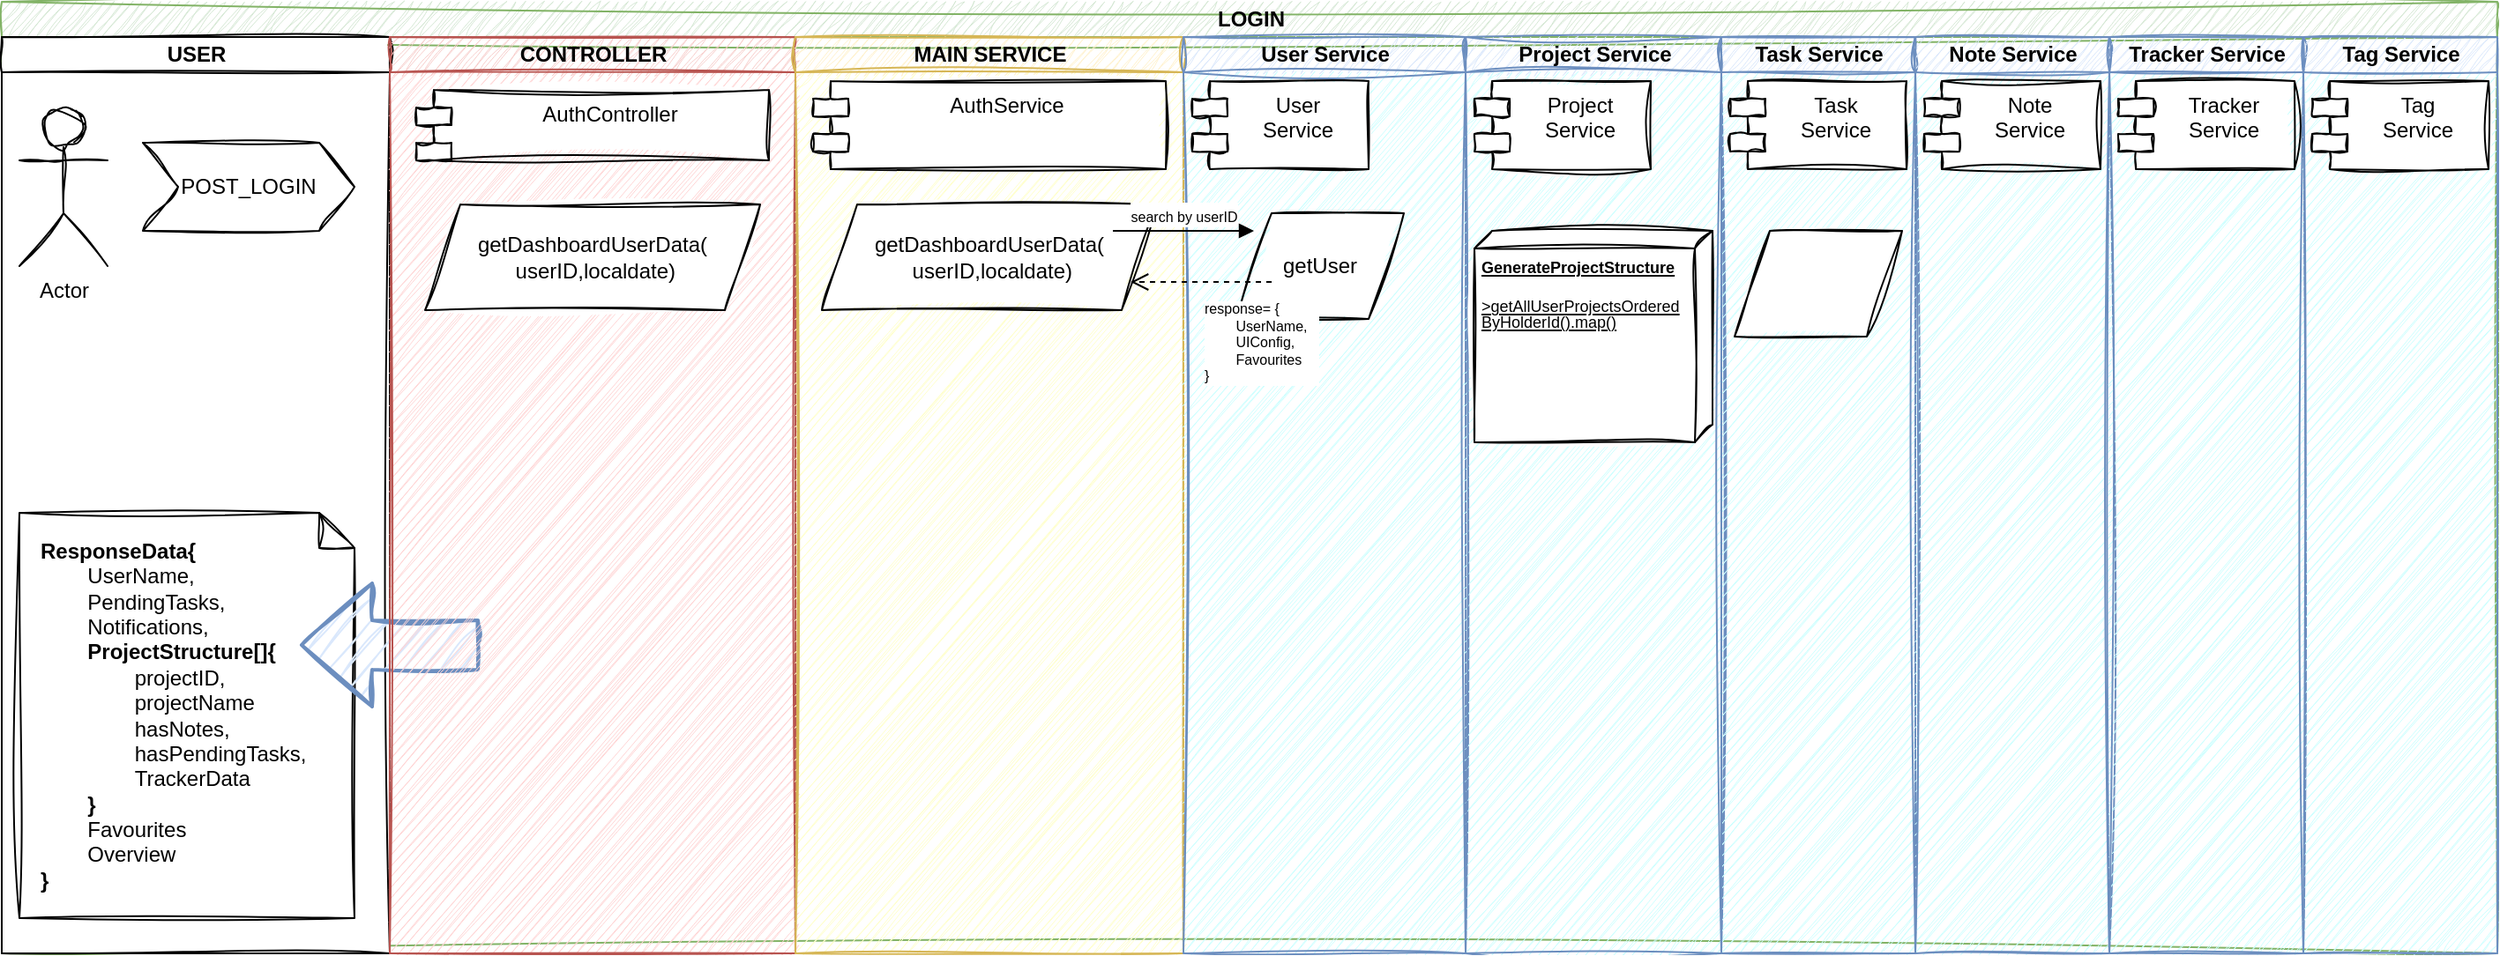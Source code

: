 <mxfile version="21.6.1" type="github">
  <diagram name="Page-1" id="2YBvvXClWsGukQMizWep">
    <mxGraphModel dx="2284" dy="1882" grid="1" gridSize="10" guides="1" tooltips="1" connect="1" arrows="1" fold="1" page="1" pageScale="1" pageWidth="850" pageHeight="1100" math="0" shadow="0">
      <root>
        <mxCell id="0" />
        <mxCell id="1" parent="0" />
        <mxCell id="TxTRRUYlJgVRlyI4c2Kr-11" value="&lt;div&gt;LOGIN&lt;/div&gt;" style="swimlane;childLayout=stackLayout;resizeParent=1;resizeParentMax=0;startSize=20;html=1;sketch=1;curveFitting=1;jiggle=2;fillColor=#d5e8d4;strokeColor=#82b366;swimlaneFillColor=default;" parent="1" vertex="1">
          <mxGeometry x="-60" y="-160" width="1415" height="540" as="geometry" />
        </mxCell>
        <mxCell id="TxTRRUYlJgVRlyI4c2Kr-12" value="&lt;div&gt;USER&lt;/div&gt;" style="swimlane;startSize=20;html=1;sketch=1;curveFitting=1;jiggle=2;swimlaneFillColor=default;" parent="TxTRRUYlJgVRlyI4c2Kr-11" vertex="1">
          <mxGeometry y="20" width="220" height="520" as="geometry" />
        </mxCell>
        <mxCell id="TxTRRUYlJgVRlyI4c2Kr-1" value="Actor" style="shape=umlActor;verticalLabelPosition=bottom;verticalAlign=top;html=1;outlineConnect=0;sketch=1;curveFitting=1;jiggle=2;swimlaneFillColor=default;" parent="TxTRRUYlJgVRlyI4c2Kr-12" vertex="1">
          <mxGeometry x="10" y="40" width="50" height="90" as="geometry" />
        </mxCell>
        <mxCell id="TxTRRUYlJgVRlyI4c2Kr-2" value="&lt;div&gt;POST_LOGIN&lt;/div&gt;" style="shape=step;perimeter=stepPerimeter;whiteSpace=wrap;html=1;fixedSize=1;sketch=1;curveFitting=1;jiggle=2;swimlaneFillColor=default;" parent="TxTRRUYlJgVRlyI4c2Kr-12" vertex="1">
          <mxGeometry x="80" y="60" width="120" height="50" as="geometry" />
        </mxCell>
        <mxCell id="TxTRRUYlJgVRlyI4c2Kr-27" value="&lt;div align=&quot;left&quot;&gt;&lt;b&gt;ResponseData{&lt;/b&gt;&lt;/div&gt;&lt;div align=&quot;left&quot;&gt;&lt;span style=&quot;white-space: pre;&quot;&gt;&#x9;&lt;/span&gt;UserName,&lt;/div&gt;&lt;div align=&quot;left&quot;&gt;&lt;span style=&quot;white-space: pre;&quot;&gt;&#x9;&lt;/span&gt;PendingTasks,&lt;/div&gt;&lt;div align=&quot;left&quot;&gt;&lt;span style=&quot;white-space: pre;&quot;&gt;&#x9;&lt;/span&gt;Notifications,&lt;/div&gt;&lt;div align=&quot;left&quot;&gt;&lt;span style=&quot;white-space: pre;&quot;&gt;&#x9;&lt;/span&gt;&lt;b&gt;ProjectStructure[]{&lt;/b&gt;&lt;/div&gt;&lt;div align=&quot;left&quot;&gt;&lt;span style=&quot;white-space: pre;&quot;&gt;&#x9;&lt;/span&gt;&lt;span style=&quot;white-space: pre;&quot;&gt;&#x9;&lt;/span&gt;projectID,&lt;/div&gt;&lt;div align=&quot;left&quot;&gt;&lt;span style=&quot;white-space: pre;&quot;&gt;&#x9;&lt;/span&gt;&lt;span style=&quot;white-space: pre;&quot;&gt;&#x9;&lt;/span&gt;projectName&lt;/div&gt;&lt;div align=&quot;left&quot;&gt;&lt;span style=&quot;white-space: pre;&quot;&gt;&#x9;&lt;/span&gt;&lt;span style=&quot;white-space: pre;&quot;&gt;&#x9;&lt;/span&gt;hasNotes,&lt;/div&gt;&lt;div align=&quot;left&quot;&gt;&lt;span style=&quot;white-space: pre;&quot;&gt;&#x9;&lt;/span&gt;&lt;span style=&quot;white-space: pre;&quot;&gt;&#x9;&lt;/span&gt;hasPendingTasks,&lt;/div&gt;&lt;div align=&quot;left&quot;&gt;&lt;span style=&quot;white-space: pre;&quot;&gt;&#x9;&lt;/span&gt;&lt;span style=&quot;white-space: pre;&quot;&gt;&#x9;&lt;/span&gt;TrackerData&lt;br&gt;&lt;/div&gt;&lt;div align=&quot;left&quot;&gt;&lt;span style=&quot;white-space: pre;&quot;&gt;&#x9;&lt;/span&gt;&lt;b&gt;}&lt;/b&gt;&lt;/div&gt;&lt;div align=&quot;left&quot;&gt;&lt;span style=&quot;white-space: pre;&quot;&gt;&#x9;&lt;/span&gt;Favourites&lt;/div&gt;&lt;div align=&quot;left&quot;&gt;&lt;span style=&quot;white-space: pre;&quot;&gt;&#x9;&lt;/span&gt;Overview&lt;br&gt;&lt;/div&gt;&lt;div align=&quot;left&quot;&gt;&lt;b&gt;}&lt;/b&gt;&lt;br&gt;&lt;/div&gt;" style="shape=note;size=20;whiteSpace=wrap;html=1;sketch=1;jiggle=2;curveFitting=1;strokeColor=default;fontFamily=Helvetica;fontSize=12;fontColor=default;fillColor=default;align=left;perimeterSpacing=8;spacingLeft=10;" parent="TxTRRUYlJgVRlyI4c2Kr-12" vertex="1">
          <mxGeometry x="10" y="270" width="190" height="230" as="geometry" />
        </mxCell>
        <mxCell id="TxTRRUYlJgVRlyI4c2Kr-28" value="" style="verticalLabelPosition=bottom;verticalAlign=top;html=1;strokeWidth=2;shape=mxgraph.arrows2.arrow;dy=0.6;dx=40;notch=0;sketch=1;jiggle=2;curveFitting=1;strokeColor=#6c8ebf;fontFamily=Helvetica;fontSize=12;fillColor=#dae8fc;rotation=-180;" parent="TxTRRUYlJgVRlyI4c2Kr-12" vertex="1">
          <mxGeometry x="170" y="310" width="100" height="70" as="geometry" />
        </mxCell>
        <mxCell id="TxTRRUYlJgVRlyI4c2Kr-13" value="&lt;div&gt;CONTROLLER&lt;/div&gt;" style="swimlane;startSize=20;html=1;fillColor=#f8cecc;strokeColor=#b85450;sketch=1;curveFitting=1;jiggle=2;swimlaneFillColor=#ffd5d5;" parent="TxTRRUYlJgVRlyI4c2Kr-11" vertex="1">
          <mxGeometry x="220" y="20" width="230" height="520" as="geometry" />
        </mxCell>
        <mxCell id="TxTRRUYlJgVRlyI4c2Kr-3" value="AuthController" style="shape=module;align=left;spacingLeft=20;align=center;verticalAlign=top;whiteSpace=wrap;html=1;sketch=1;curveFitting=1;jiggle=2;swimlaneFillColor=default;" parent="TxTRRUYlJgVRlyI4c2Kr-13" vertex="1">
          <mxGeometry x="15" y="30" width="200" height="40" as="geometry" />
        </mxCell>
        <mxCell id="TxTRRUYlJgVRlyI4c2Kr-24" value="&lt;div&gt;getDashboardUserData(&lt;/div&gt;&lt;div&gt;&amp;nbsp;userID,localdate)&lt;br&gt;&lt;/div&gt;" style="shape=parallelogram;perimeter=parallelogramPerimeter;whiteSpace=wrap;html=1;fixedSize=1;sketch=1;jiggle=2;curveFitting=1;strokeColor=default;fontFamily=Helvetica;fontSize=12;fontColor=default;fillColor=default;" parent="TxTRRUYlJgVRlyI4c2Kr-13" vertex="1">
          <mxGeometry x="20" y="95" width="190" height="60" as="geometry" />
        </mxCell>
        <mxCell id="TxTRRUYlJgVRlyI4c2Kr-16" value="MAIN SERVICE" style="swimlane;startSize=20;html=1;sketch=1;curveFitting=1;jiggle=2;swimlaneFillColor=#FFFFCC;fillColor=#fff2cc;strokeColor=#d6b656;" parent="TxTRRUYlJgVRlyI4c2Kr-11" vertex="1">
          <mxGeometry x="450" y="20" width="220" height="520" as="geometry" />
        </mxCell>
        <mxCell id="TxTRRUYlJgVRlyI4c2Kr-4" value="&lt;div&gt;AuthService&lt;/div&gt;" style="shape=module;align=left;spacingLeft=20;align=center;verticalAlign=top;whiteSpace=wrap;html=1;sketch=1;curveFitting=1;jiggle=2;swimlaneFillColor=default;" parent="TxTRRUYlJgVRlyI4c2Kr-16" vertex="1">
          <mxGeometry x="10" y="25" width="200" height="50" as="geometry" />
        </mxCell>
        <mxCell id="TxTRRUYlJgVRlyI4c2Kr-26" value="&lt;div&gt;getDashboardUserData(&lt;/div&gt;&lt;div&gt;&amp;nbsp;userID,localdate)&lt;br&gt;&lt;/div&gt;" style="shape=parallelogram;perimeter=parallelogramPerimeter;whiteSpace=wrap;html=1;fixedSize=1;sketch=1;jiggle=2;curveFitting=1;strokeColor=default;fontFamily=Helvetica;fontSize=12;fontColor=default;fillColor=default;" parent="TxTRRUYlJgVRlyI4c2Kr-16" vertex="1">
          <mxGeometry x="15" y="95" width="190" height="60" as="geometry" />
        </mxCell>
        <mxCell id="TxTRRUYlJgVRlyI4c2Kr-17" value="&lt;blockquote&gt;&lt;blockquote&gt;&lt;blockquote&gt;User Service&lt;br&gt;&lt;/blockquote&gt;&lt;/blockquote&gt;&lt;/blockquote&gt;" style="swimlane;startSize=20;html=1;sketch=1;curveFitting=1;jiggle=2;swimlaneFillColor=#CCFFFF;fillColor=#dae8fc;strokeColor=#6c8ebf;" parent="TxTRRUYlJgVRlyI4c2Kr-11" vertex="1">
          <mxGeometry x="670" y="20" width="160" height="520" as="geometry" />
        </mxCell>
        <mxCell id="TxTRRUYlJgVRlyI4c2Kr-5" value="&lt;div&gt;User&lt;/div&gt;&lt;div&gt;Service&lt;/div&gt;" style="shape=module;align=left;spacingLeft=20;align=center;verticalAlign=top;whiteSpace=wrap;html=1;sketch=1;curveFitting=1;jiggle=2;swimlaneFillColor=default;" parent="TxTRRUYlJgVRlyI4c2Kr-17" vertex="1">
          <mxGeometry x="5" y="25" width="100" height="50" as="geometry" />
        </mxCell>
        <mxCell id="TxTRRUYlJgVRlyI4c2Kr-25" value="getUser" style="shape=parallelogram;perimeter=parallelogramPerimeter;whiteSpace=wrap;html=1;fixedSize=1;sketch=1;jiggle=2;curveFitting=1;strokeColor=default;fontFamily=Helvetica;fontSize=12;fontColor=default;fillColor=default;" parent="TxTRRUYlJgVRlyI4c2Kr-17" vertex="1">
          <mxGeometry x="30" y="100" width="95" height="60" as="geometry" />
        </mxCell>
        <mxCell id="TxTRRUYlJgVRlyI4c2Kr-31" value="&lt;font style=&quot;font-size: 8px;&quot;&gt;search by userID&lt;/font&gt;" style="html=1;verticalAlign=bottom;endArrow=block;edgeStyle=elbowEdgeStyle;elbow=horizontal;curved=0;rounded=0;fontFamily=Helvetica;fontSize=12;fontColor=default;" parent="TxTRRUYlJgVRlyI4c2Kr-17" edge="1">
          <mxGeometry width="80" relative="1" as="geometry">
            <mxPoint x="-40" y="110" as="sourcePoint" />
            <mxPoint x="40" y="110" as="targetPoint" />
          </mxGeometry>
        </mxCell>
        <mxCell id="TxTRRUYlJgVRlyI4c2Kr-32" value="&lt;div style=&quot;font-size: 8px;&quot; align=&quot;left&quot;&gt;&lt;font style=&quot;font-size: 8px;&quot;&gt;response= {&lt;br&gt;&lt;/font&gt;&lt;/div&gt;&lt;div style=&quot;font-size: 8px;&quot; align=&quot;left&quot;&gt;&lt;font style=&quot;font-size: 8px;&quot;&gt;&lt;span style=&quot;white-space: pre;&quot;&gt;&#x9;&lt;/span&gt;UserName,&amp;nbsp;&amp;nbsp;&amp;nbsp; &lt;br&gt;&lt;/font&gt;&lt;/div&gt;&lt;div style=&quot;font-size: 8px;&quot; align=&quot;left&quot;&gt;&lt;font style=&quot;font-size: 8px;&quot;&gt;&lt;span style=&quot;white-space: pre;&quot;&gt;&#x9;&lt;/span&gt;UIConfig,&amp;nbsp;&amp;nbsp;&amp;nbsp; &lt;br&gt;&lt;/font&gt;&lt;/div&gt;&lt;div style=&quot;font-size: 8px;&quot; align=&quot;left&quot;&gt;&lt;font style=&quot;font-size: 8px;&quot;&gt;&lt;span style=&quot;white-space: pre;&quot;&gt;&#x9;&lt;/span&gt;Favourites&amp;nbsp;&amp;nbsp;&amp;nbsp; &lt;br&gt;&lt;/font&gt;&lt;div&gt;&lt;font style=&quot;font-size: 8px;&quot;&gt;}&lt;font style=&quot;font-size: 8px;&quot;&gt;&lt;br&gt;&lt;/font&gt;&lt;/font&gt;&lt;/div&gt;&lt;/div&gt;" style="html=1;verticalAlign=bottom;endArrow=open;dashed=1;endSize=8;edgeStyle=elbowEdgeStyle;elbow=vertical;curved=0;rounded=0;fontFamily=Helvetica;fontSize=12;fontColor=default;align=left;" parent="TxTRRUYlJgVRlyI4c2Kr-17" edge="1">
          <mxGeometry x="-0.001" y="61" relative="1" as="geometry">
            <mxPoint x="50" y="139" as="sourcePoint" />
            <mxPoint x="-29.944" y="138.833" as="targetPoint" />
            <mxPoint as="offset" />
          </mxGeometry>
        </mxCell>
        <mxCell id="TxTRRUYlJgVRlyI4c2Kr-22" value="Project Service" style="swimlane;startSize=20;html=1;sketch=1;curveFitting=1;jiggle=2;swimlaneFillColor=#CCFFFF;fillColor=#dae8fc;strokeColor=#6c8ebf;" parent="TxTRRUYlJgVRlyI4c2Kr-11" vertex="1">
          <mxGeometry x="830" y="20" width="145" height="520" as="geometry" />
        </mxCell>
        <mxCell id="TxTRRUYlJgVRlyI4c2Kr-6" value="&lt;div&gt;Project&lt;br&gt;&lt;/div&gt;&lt;div&gt;Service&lt;/div&gt;" style="shape=module;align=left;spacingLeft=20;align=center;verticalAlign=top;whiteSpace=wrap;html=1;sketch=1;curveFitting=1;jiggle=2;swimlaneFillColor=default;" parent="TxTRRUYlJgVRlyI4c2Kr-22" vertex="1">
          <mxGeometry x="5" y="25" width="100" height="50" as="geometry" />
        </mxCell>
        <mxCell id="TxTRRUYlJgVRlyI4c2Kr-34" value="&lt;div&gt;&lt;b&gt;&lt;font style=&quot;font-size: 9px;&quot;&gt;GenerateProjectStructure&lt;/font&gt;&lt;/b&gt;&lt;/div&gt;&lt;div&gt;&lt;br&gt;&lt;/div&gt;&lt;div style=&quot;font-size: 9px; line-height: 100%;&quot;&gt;&amp;gt;getAllUserProjectsOrdered ByHolderId().map()&lt;/div&gt;" style="verticalAlign=top;align=left;spacingTop=8;spacingLeft=2;spacingRight=12;shape=cube;size=10;direction=south;fontStyle=4;html=1;whiteSpace=wrap;sketch=1;jiggle=2;curveFitting=1;strokeColor=default;fontFamily=Helvetica;fontSize=10;fontColor=default;fillColor=default;" parent="TxTRRUYlJgVRlyI4c2Kr-22" vertex="1">
          <mxGeometry x="5" y="110" width="135" height="120" as="geometry" />
        </mxCell>
        <mxCell id="TxTRRUYlJgVRlyI4c2Kr-21" value="Task Service" style="swimlane;startSize=20;html=1;sketch=1;curveFitting=1;jiggle=2;swimlaneFillColor=#CCFFFF;fillColor=#dae8fc;strokeColor=#6c8ebf;" parent="TxTRRUYlJgVRlyI4c2Kr-11" vertex="1">
          <mxGeometry x="975" y="20" width="110" height="520" as="geometry" />
        </mxCell>
        <mxCell id="TxTRRUYlJgVRlyI4c2Kr-7" value="&lt;div&gt;Task&lt;/div&gt;&lt;div&gt;Service&lt;/div&gt;" style="shape=module;align=left;spacingLeft=20;align=center;verticalAlign=top;whiteSpace=wrap;html=1;sketch=1;curveFitting=1;jiggle=2;swimlaneFillColor=default;" parent="TxTRRUYlJgVRlyI4c2Kr-21" vertex="1">
          <mxGeometry x="5" y="25" width="100" height="50" as="geometry" />
        </mxCell>
        <mxCell id="TxTRRUYlJgVRlyI4c2Kr-35" value="" style="shape=parallelogram;perimeter=parallelogramPerimeter;whiteSpace=wrap;html=1;fixedSize=1;sketch=1;jiggle=2;curveFitting=1;strokeColor=default;fontFamily=Helvetica;fontSize=12;fontColor=default;fillColor=default;" parent="TxTRRUYlJgVRlyI4c2Kr-21" vertex="1">
          <mxGeometry x="7.5" y="110" width="95" height="60" as="geometry" />
        </mxCell>
        <mxCell id="TxTRRUYlJgVRlyI4c2Kr-23" value="Note Service" style="swimlane;startSize=20;html=1;sketch=1;curveFitting=1;jiggle=2;swimlaneFillColor=#CCFFFF;fillColor=#dae8fc;strokeColor=#6c8ebf;" parent="TxTRRUYlJgVRlyI4c2Kr-11" vertex="1">
          <mxGeometry x="1085" y="20" width="110" height="520" as="geometry" />
        </mxCell>
        <mxCell id="TxTRRUYlJgVRlyI4c2Kr-8" value="&lt;div&gt;Note&lt;/div&gt;&lt;div&gt;Service&lt;/div&gt;" style="shape=module;align=left;spacingLeft=20;align=center;verticalAlign=top;whiteSpace=wrap;html=1;sketch=1;curveFitting=1;jiggle=2;swimlaneFillColor=default;" parent="TxTRRUYlJgVRlyI4c2Kr-23" vertex="1">
          <mxGeometry x="5" y="25" width="100" height="50" as="geometry" />
        </mxCell>
        <mxCell id="TxTRRUYlJgVRlyI4c2Kr-18" value="Tracker Service" style="swimlane;startSize=20;html=1;sketch=1;curveFitting=1;jiggle=2;swimlaneFillColor=#CCFFFF;fillColor=#dae8fc;strokeColor=#6c8ebf;" parent="TxTRRUYlJgVRlyI4c2Kr-11" vertex="1">
          <mxGeometry x="1195" y="20" width="110" height="520" as="geometry" />
        </mxCell>
        <mxCell id="TxTRRUYlJgVRlyI4c2Kr-9" value="&lt;div&gt;Tracker&lt;/div&gt;&lt;div&gt;Service&lt;/div&gt;" style="shape=module;align=left;spacingLeft=20;align=center;verticalAlign=top;whiteSpace=wrap;html=1;sketch=1;curveFitting=1;jiggle=2;swimlaneFillColor=default;" parent="TxTRRUYlJgVRlyI4c2Kr-18" vertex="1">
          <mxGeometry x="5" y="25" width="100" height="50" as="geometry" />
        </mxCell>
        <mxCell id="TxTRRUYlJgVRlyI4c2Kr-14" value="Tag Service" style="swimlane;startSize=20;html=1;sketch=1;curveFitting=1;jiggle=2;swimlaneFillColor=#CCFFFF;fillColor=#dae8fc;strokeColor=#6c8ebf;" parent="TxTRRUYlJgVRlyI4c2Kr-11" vertex="1">
          <mxGeometry x="1305" y="20" width="110" height="520" as="geometry" />
        </mxCell>
        <mxCell id="TxTRRUYlJgVRlyI4c2Kr-10" value="&lt;div&gt;Tag&lt;/div&gt;&lt;div&gt;Service&lt;/div&gt;" style="shape=module;align=left;spacingLeft=20;align=center;verticalAlign=top;whiteSpace=wrap;html=1;sketch=1;curveFitting=1;jiggle=2;swimlaneFillColor=default;" parent="TxTRRUYlJgVRlyI4c2Kr-14" vertex="1">
          <mxGeometry x="5" y="25" width="100" height="50" as="geometry" />
        </mxCell>
      </root>
    </mxGraphModel>
  </diagram>
</mxfile>

